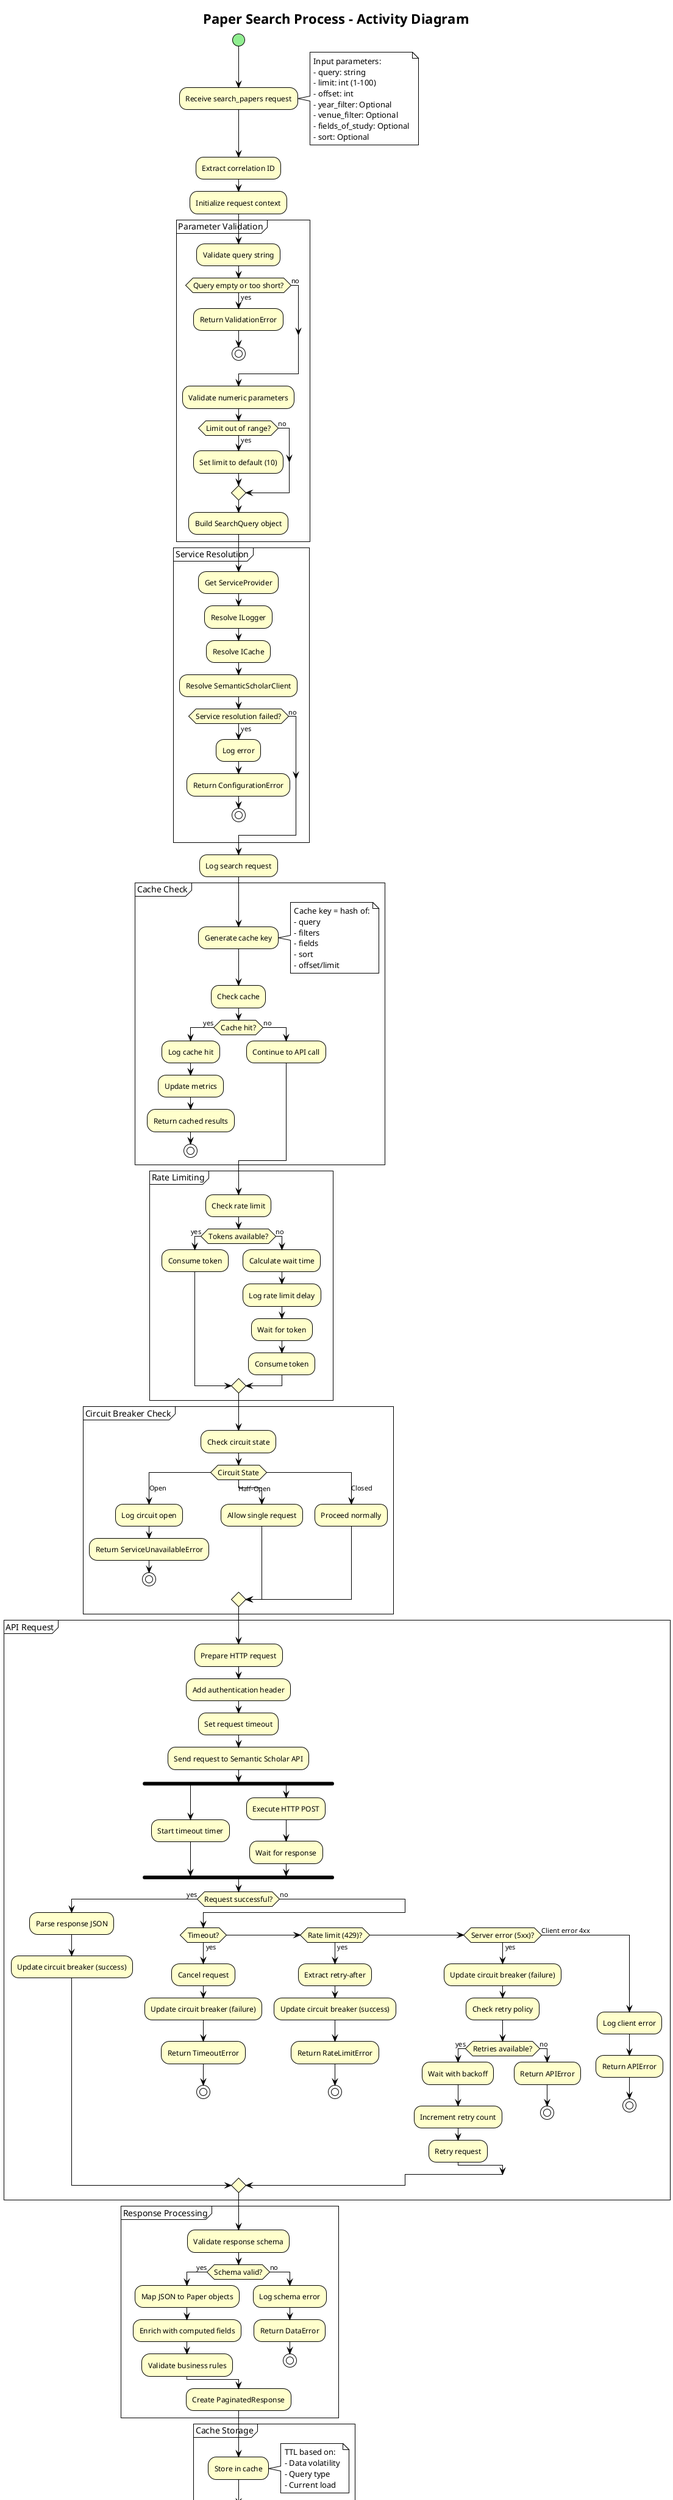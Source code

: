 @startuml Semantic Scholar MCP - Paper Search Activity
!theme plain
skinparam activityFontSize 12
skinparam activityBackgroundColor #FFFFCC
skinparam activityBorderColor #000000
skinparam activityStartColor #90EE90
skinparam activityEndColor #FF6B6B

title Paper Search Process - Activity Diagram

start

:Receive search_papers request;
note right
    Input parameters:
    - query: string
    - limit: int (1-100)
    - offset: int
    - year_filter: Optional
    - venue_filter: Optional
    - fields_of_study: Optional
    - sort: Optional
end note

:Extract correlation ID;
:Initialize request context;

partition "Parameter Validation" {
    :Validate query string;
    if (Query empty or too short?) then (yes)
        :Return ValidationError;
        stop
    else (no)
    endif
    
    :Validate numeric parameters;
    if (Limit out of range?) then (yes)
        :Set limit to default (10);
    else (no)
    endif
    
    :Build SearchQuery object;
}

partition "Service Resolution" {
    :Get ServiceProvider;
    :Resolve ILogger;
    :Resolve ICache;
    :Resolve SemanticScholarClient;
    
    if (Service resolution failed?) then (yes)
        :Log error;
        :Return ConfigurationError;
        stop
    else (no)
    endif
}

:Log search request;

partition "Cache Check" {
    :Generate cache key;
    note right
        Cache key = hash of:
        - query
        - filters
        - fields
        - sort
        - offset/limit
    end note
    
    :Check cache;
    if (Cache hit?) then (yes)
        :Log cache hit;
        :Update metrics;
        :Return cached results;
        stop
    else (no)
        :Continue to API call;
    endif
}

partition "Rate Limiting" {
    :Check rate limit;
    if (Tokens available?) then (yes)
        :Consume token;
    else (no)
        :Calculate wait time;
        :Log rate limit delay;
        :Wait for token;
        :Consume token;
    endif
}

partition "Circuit Breaker Check" {
    :Check circuit state;
    switch (Circuit State)
        case (Open)
            :Log circuit open;
            :Return ServiceUnavailableError;
            stop
        case (Half-Open)
            :Allow single request;
        case (Closed)
            :Proceed normally;
    endswitch
}

partition "API Request" {
    :Prepare HTTP request;
    :Add authentication header;
    :Set request timeout;
    
    :Send request to Semantic Scholar API;
    
    fork
        :Start timeout timer;
    fork again
        :Execute HTTP POST;
        :Wait for response;
    end fork
    
    if (Request successful?) then (yes)
        :Parse response JSON;
        :Update circuit breaker (success);
    else (no)
        if (Timeout?) then (yes)
            :Cancel request;
            :Update circuit breaker (failure);
            :Return TimeoutError;
            stop
        elseif (Rate limit (429)?) then (yes)
            :Extract retry-after;
            :Update circuit breaker (success);
            :Return RateLimitError;
            stop
        elseif (Server error (5xx)?) then (yes)
            :Update circuit breaker (failure);
            :Check retry policy;
            if (Retries available?) then (yes)
                :Wait with backoff;
                :Increment retry count;
                :Retry request;
            else (no)
                :Return APIError;
                stop
            endif
        else (Client error 4xx)
            :Log client error;
            :Return APIError;
            stop
        endif
    endif
}

partition "Response Processing" {
    :Validate response schema;
    if (Schema valid?) then (yes)
        :Map JSON to Paper objects;
        :Enrich with computed fields;
        :Validate business rules;
    else (no)
        :Log schema error;
        :Return DataError;
        stop
    endif
    
    :Create PaginatedResponse;
}

partition "Cache Storage" {
    :Store in cache;
    note right
        TTL based on:
        - Data volatility
        - Query type
        - Current load
    end note
    :Set expiration time;
}

partition "Metrics & Logging" {
    :Record API latency;
    :Update success counter;
    :Log response summary;
}

:Return search results;

stop

@enduml